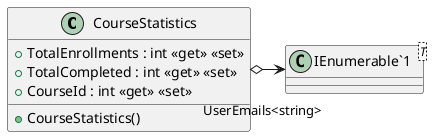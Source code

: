 @startuml
class CourseStatistics {
    + CourseStatistics()
    + TotalEnrollments : int <<get>> <<set>>
    + TotalCompleted : int <<get>> <<set>>
    + CourseId : int <<get>> <<set>>
}
class "IEnumerable`1"<T> {
}
CourseStatistics o-> "UserEmails<string>" "IEnumerable`1"
@enduml
